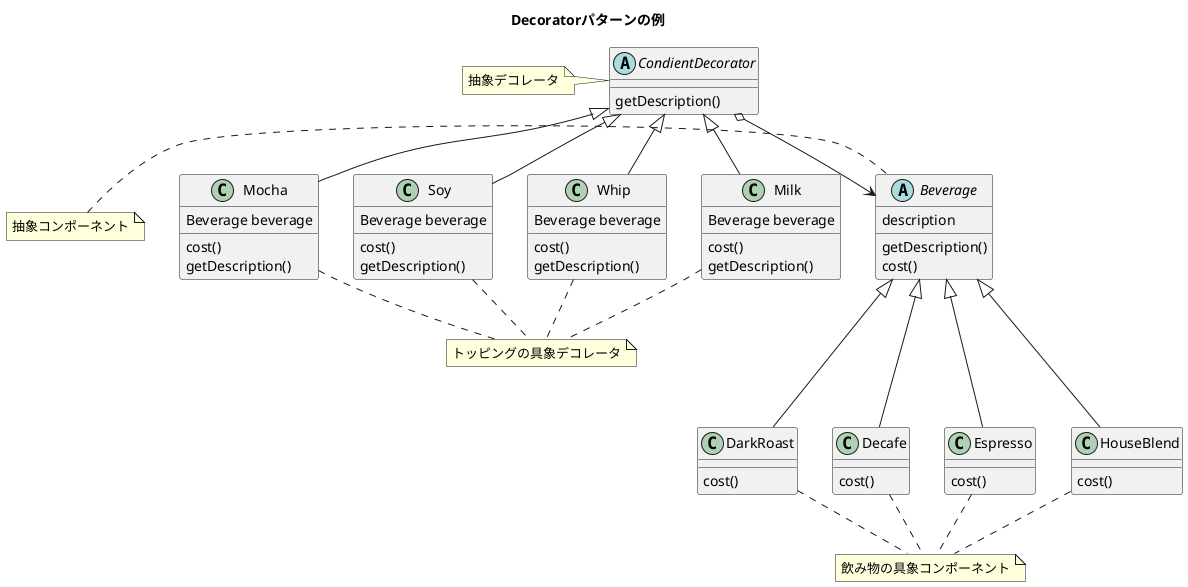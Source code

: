 @startuml

title Decoratorパターンの例

abstract class Beverage {
    description
    getDescription()
    cost()
}

note left
 抽象コンポーネント
end note

abstract CondientDecorator {
    getDescription()
}

note left
抽象デコレータ
end note

class HouseBlend {
    cost()
}

class DarkRoast {
    cost()
}

class Decafe {
    cost()
}

class Espresso {
    cost()
}

note as Component
飲み物の具象コンポーネント
end note

class Milk {
    Beverage beverage
    cost()
    getDescription()
}

class Mocha {
    Beverage beverage
    cost()
    getDescription()
}

class Soy {
    Beverage beverage
    cost()
    getDescription()
}

class Whip {
    Beverage beverage
    cost()
    getDescription()
}

note as Decorator
トッピングの具象デコレータ
end note

HouseBlend.. Component
DarkRoast .. Component
Decafe .. Component
Espresso .. Component

Milk.. Decorator
Mocha.. Decorator
Whip.. Decorator
Soy.. Decorator

Beverage <-up-o CondientDecorator
Beverage -[hidden]up-o CondientDecorator
CondientDecorator <|-- Milk
CondientDecorator <|-- Mocha
CondientDecorator <|-- Whip
CondientDecorator <|-- Soy

Beverage <|--- HouseBlend
Beverage <|--- DarkRoast
Beverage <|--- Decafe
Beverage <|--- Espresso

@enduml